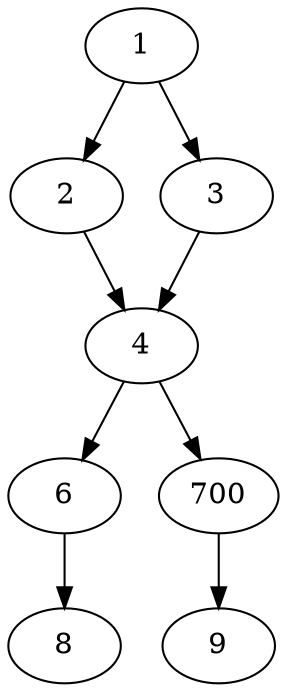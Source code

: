 digraph G {
  1 [label="1"];
  2 [label="2"];
  3 [label="3"];
  4 [label="4"];
  6 [label="6"];
  7 [label="700"];
  8 [label="8"];
  9 [label="9"];
  1 -> 2 [label=""];
  1 -> 3 [label=""];
  2 -> 4 [label=""];
  3 -> 4 [label=""];
  4 -> 6 [label=""];
  4 -> 7 [label=""];
  6 -> 8 [label=""];
  7 -> 9 [label=""];
}